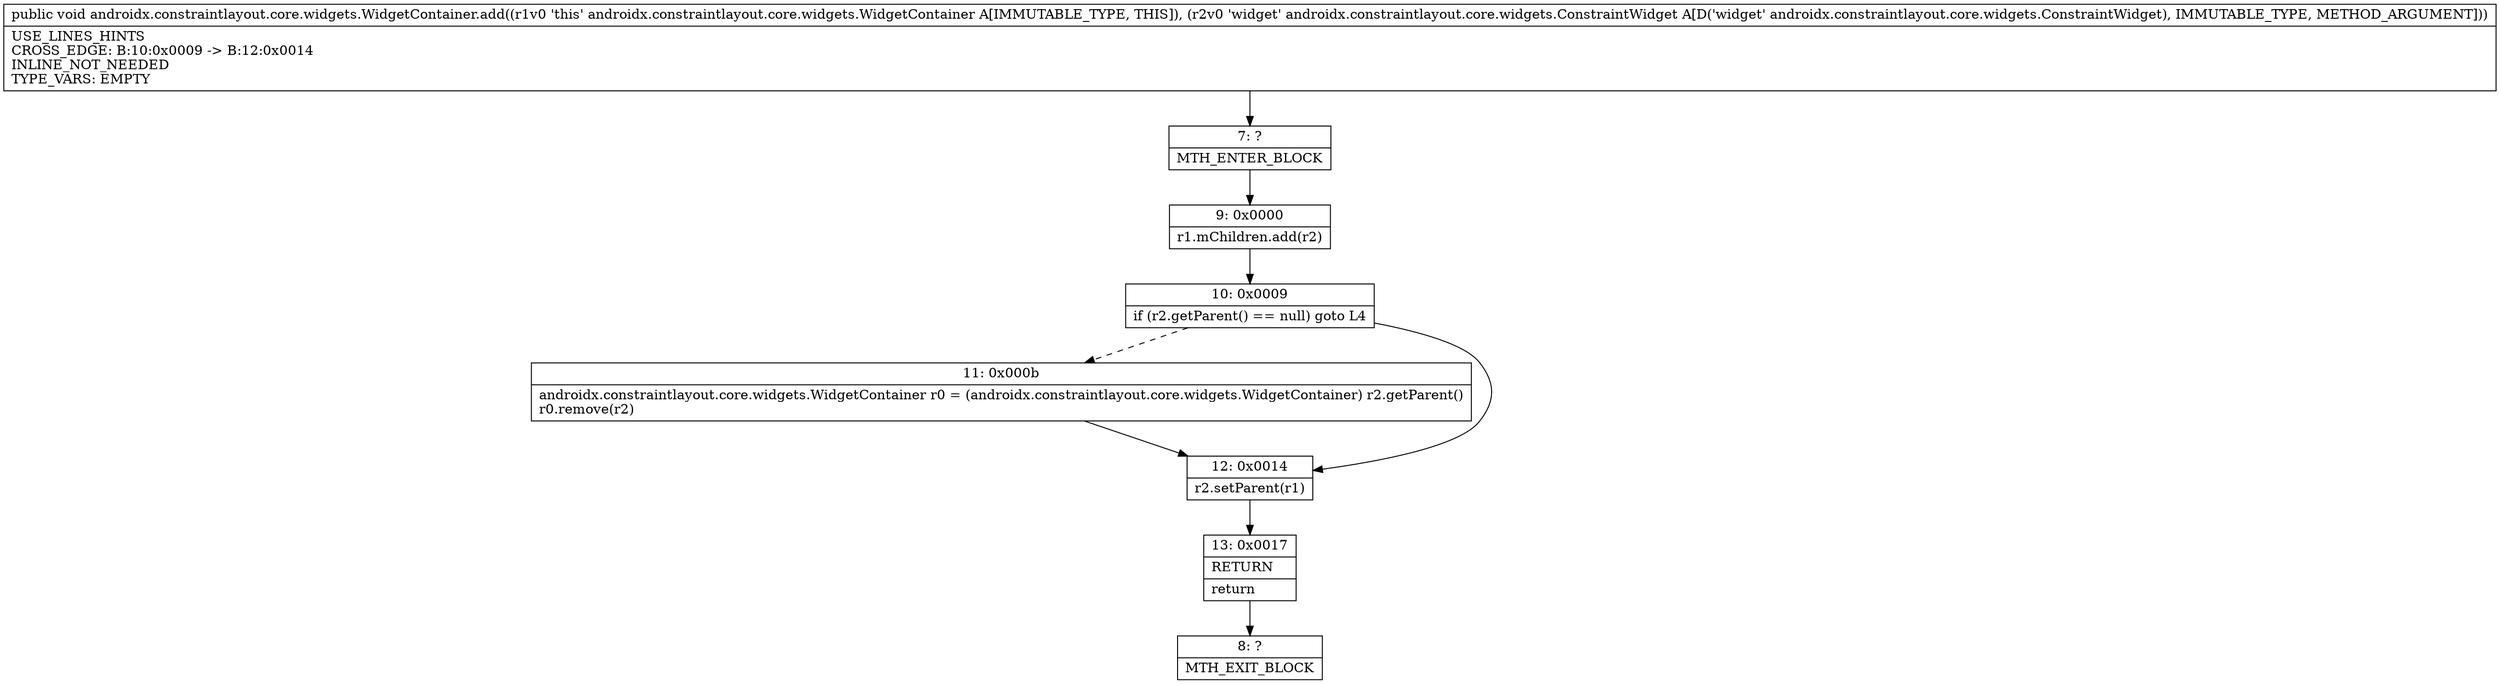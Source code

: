 digraph "CFG forandroidx.constraintlayout.core.widgets.WidgetContainer.add(Landroidx\/constraintlayout\/core\/widgets\/ConstraintWidget;)V" {
Node_7 [shape=record,label="{7\:\ ?|MTH_ENTER_BLOCK\l}"];
Node_9 [shape=record,label="{9\:\ 0x0000|r1.mChildren.add(r2)\l}"];
Node_10 [shape=record,label="{10\:\ 0x0009|if (r2.getParent() == null) goto L4\l}"];
Node_11 [shape=record,label="{11\:\ 0x000b|androidx.constraintlayout.core.widgets.WidgetContainer r0 = (androidx.constraintlayout.core.widgets.WidgetContainer) r2.getParent()\lr0.remove(r2)\l}"];
Node_12 [shape=record,label="{12\:\ 0x0014|r2.setParent(r1)\l}"];
Node_13 [shape=record,label="{13\:\ 0x0017|RETURN\l|return\l}"];
Node_8 [shape=record,label="{8\:\ ?|MTH_EXIT_BLOCK\l}"];
MethodNode[shape=record,label="{public void androidx.constraintlayout.core.widgets.WidgetContainer.add((r1v0 'this' androidx.constraintlayout.core.widgets.WidgetContainer A[IMMUTABLE_TYPE, THIS]), (r2v0 'widget' androidx.constraintlayout.core.widgets.ConstraintWidget A[D('widget' androidx.constraintlayout.core.widgets.ConstraintWidget), IMMUTABLE_TYPE, METHOD_ARGUMENT]))  | USE_LINES_HINTS\lCROSS_EDGE: B:10:0x0009 \-\> B:12:0x0014\lINLINE_NOT_NEEDED\lTYPE_VARS: EMPTY\l}"];
MethodNode -> Node_7;Node_7 -> Node_9;
Node_9 -> Node_10;
Node_10 -> Node_11[style=dashed];
Node_10 -> Node_12;
Node_11 -> Node_12;
Node_12 -> Node_13;
Node_13 -> Node_8;
}

